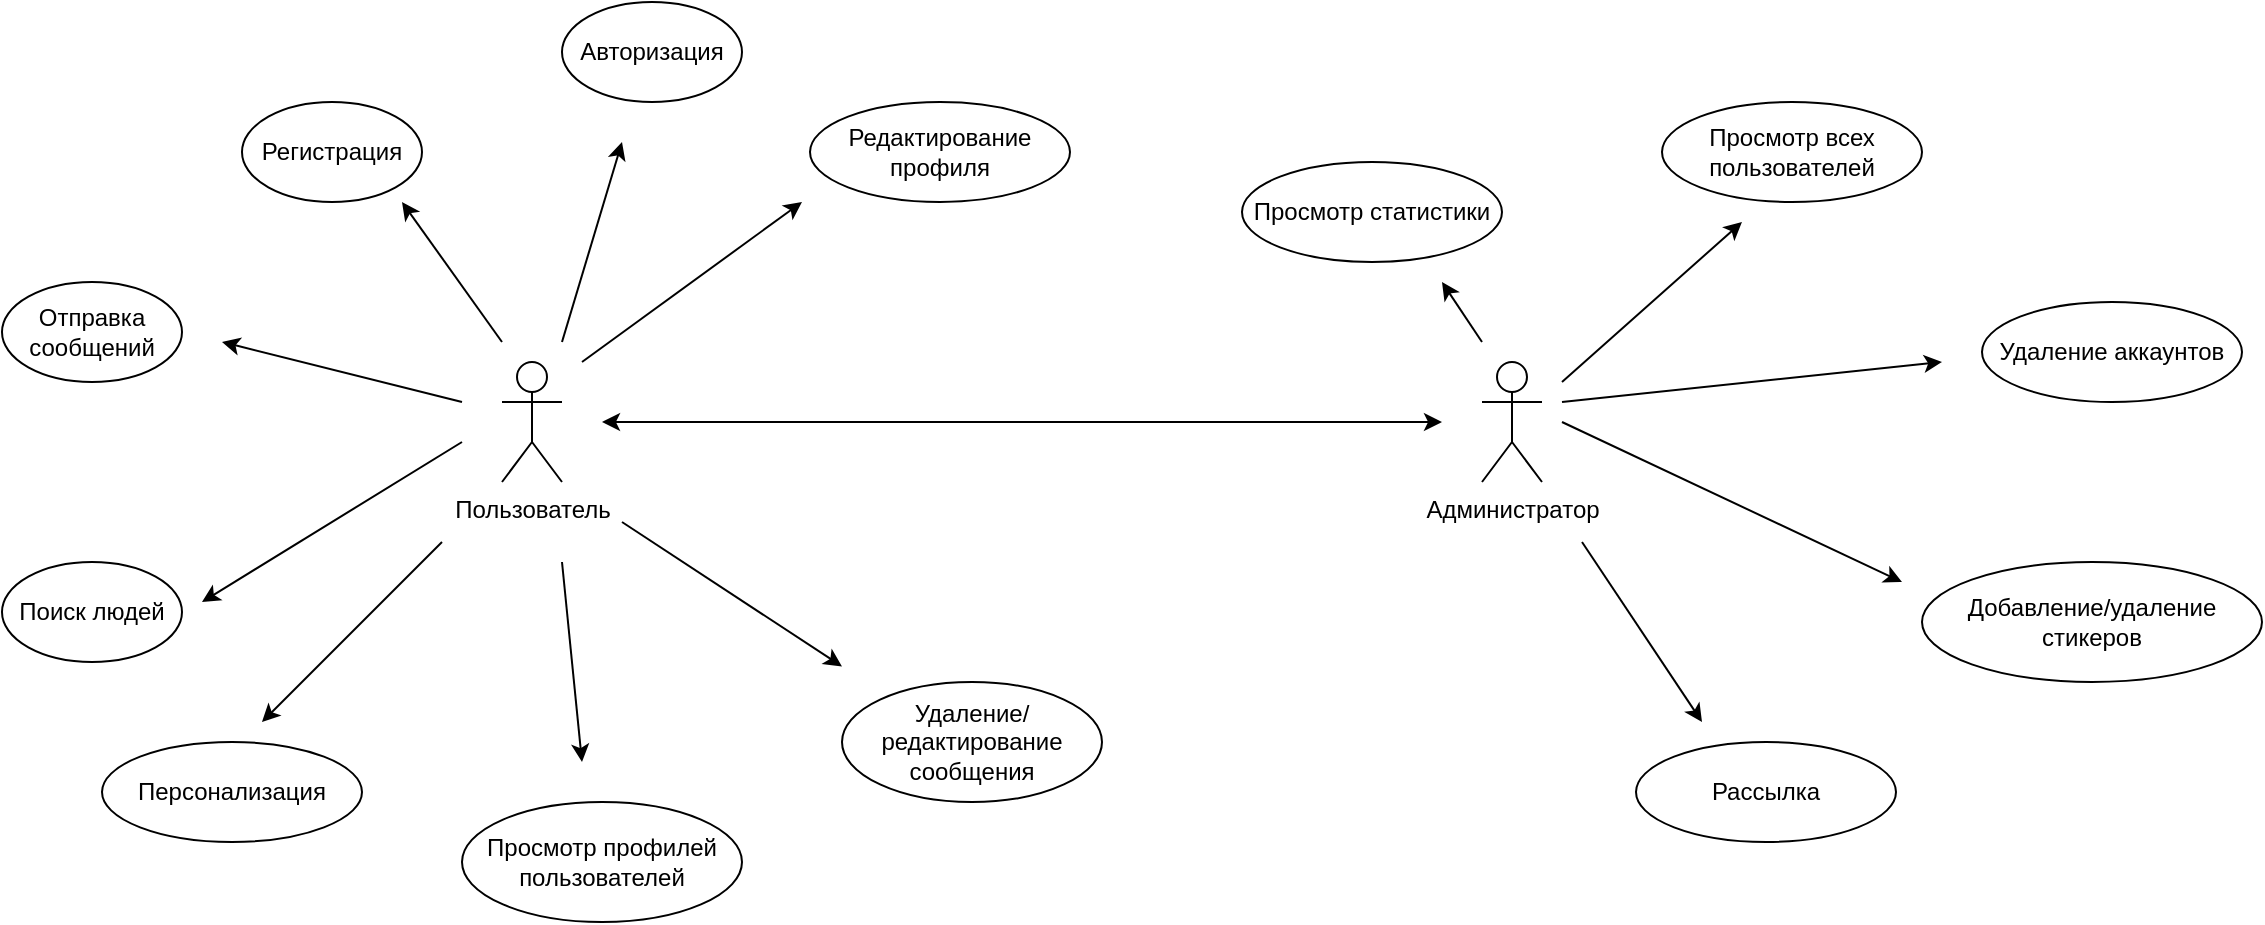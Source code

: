 <mxfile version="21.1.8" type="device">
  <diagram name="Страница 1" id="ObB2hzVL6vscV9VKVtI0">
    <mxGraphModel dx="2910" dy="1346" grid="1" gridSize="10" guides="1" tooltips="1" connect="1" arrows="1" fold="1" page="1" pageScale="1" pageWidth="827" pageHeight="1169" math="0" shadow="0">
      <root>
        <mxCell id="0" />
        <mxCell id="1" parent="0" />
        <mxCell id="Q0IjBv164ugypCz1OV6f-1" value="Пользователь" style="shape=umlActor;verticalLabelPosition=bottom;verticalAlign=top;html=1;outlineConnect=0;" vertex="1" parent="1">
          <mxGeometry x="130" y="220" width="30" height="60" as="geometry" />
        </mxCell>
        <mxCell id="Q0IjBv164ugypCz1OV6f-2" value="Администратор" style="shape=umlActor;verticalLabelPosition=bottom;verticalAlign=top;html=1;outlineConnect=0;" vertex="1" parent="1">
          <mxGeometry x="620" y="220" width="30" height="60" as="geometry" />
        </mxCell>
        <mxCell id="Q0IjBv164ugypCz1OV6f-3" value="Регистрация" style="ellipse;whiteSpace=wrap;html=1;" vertex="1" parent="1">
          <mxGeometry y="90" width="90" height="50" as="geometry" />
        </mxCell>
        <mxCell id="Q0IjBv164ugypCz1OV6f-4" value="Авторизация" style="ellipse;whiteSpace=wrap;html=1;" vertex="1" parent="1">
          <mxGeometry x="160" y="40" width="90" height="50" as="geometry" />
        </mxCell>
        <mxCell id="Q0IjBv164ugypCz1OV6f-5" value="Редактирование профиля" style="ellipse;whiteSpace=wrap;html=1;" vertex="1" parent="1">
          <mxGeometry x="284" y="90" width="130" height="50" as="geometry" />
        </mxCell>
        <mxCell id="Q0IjBv164ugypCz1OV6f-6" value="Отправка сообщений" style="ellipse;whiteSpace=wrap;html=1;" vertex="1" parent="1">
          <mxGeometry x="-120" y="180" width="90" height="50" as="geometry" />
        </mxCell>
        <mxCell id="Q0IjBv164ugypCz1OV6f-7" value="Поиск людей" style="ellipse;whiteSpace=wrap;html=1;" vertex="1" parent="1">
          <mxGeometry x="-120" y="320" width="90" height="50" as="geometry" />
        </mxCell>
        <mxCell id="Q0IjBv164ugypCz1OV6f-9" value="Персонализация" style="ellipse;whiteSpace=wrap;html=1;" vertex="1" parent="1">
          <mxGeometry x="-70" y="410" width="130" height="50" as="geometry" />
        </mxCell>
        <mxCell id="Q0IjBv164ugypCz1OV6f-10" value="Просмотр профилей пользователей" style="ellipse;whiteSpace=wrap;html=1;" vertex="1" parent="1">
          <mxGeometry x="110" y="440" width="140" height="60" as="geometry" />
        </mxCell>
        <mxCell id="Q0IjBv164ugypCz1OV6f-11" value="Удаление/редактирование сообщения" style="ellipse;whiteSpace=wrap;html=1;" vertex="1" parent="1">
          <mxGeometry x="300" y="380" width="130" height="60" as="geometry" />
        </mxCell>
        <mxCell id="Q0IjBv164ugypCz1OV6f-12" value="" style="endArrow=classic;html=1;rounded=0;" edge="1" parent="1">
          <mxGeometry width="50" height="50" relative="1" as="geometry">
            <mxPoint x="160" y="210" as="sourcePoint" />
            <mxPoint x="190" y="110" as="targetPoint" />
          </mxGeometry>
        </mxCell>
        <mxCell id="Q0IjBv164ugypCz1OV6f-13" value="" style="endArrow=classic;html=1;rounded=0;" edge="1" parent="1">
          <mxGeometry width="50" height="50" relative="1" as="geometry">
            <mxPoint x="170" y="220" as="sourcePoint" />
            <mxPoint x="280" y="140" as="targetPoint" />
          </mxGeometry>
        </mxCell>
        <mxCell id="Q0IjBv164ugypCz1OV6f-14" value="" style="endArrow=classic;html=1;rounded=0;" edge="1" parent="1">
          <mxGeometry width="50" height="50" relative="1" as="geometry">
            <mxPoint x="190" y="300" as="sourcePoint" />
            <mxPoint x="300" y="372.222" as="targetPoint" />
          </mxGeometry>
        </mxCell>
        <mxCell id="Q0IjBv164ugypCz1OV6f-15" value="" style="endArrow=classic;html=1;rounded=0;" edge="1" parent="1">
          <mxGeometry width="50" height="50" relative="1" as="geometry">
            <mxPoint x="160" y="320" as="sourcePoint" />
            <mxPoint x="170" y="420" as="targetPoint" />
          </mxGeometry>
        </mxCell>
        <mxCell id="Q0IjBv164ugypCz1OV6f-16" value="" style="endArrow=classic;html=1;rounded=0;" edge="1" parent="1">
          <mxGeometry width="50" height="50" relative="1" as="geometry">
            <mxPoint x="100" y="310" as="sourcePoint" />
            <mxPoint x="10" y="400" as="targetPoint" />
          </mxGeometry>
        </mxCell>
        <mxCell id="Q0IjBv164ugypCz1OV6f-17" value="" style="endArrow=classic;html=1;rounded=0;" edge="1" parent="1">
          <mxGeometry width="50" height="50" relative="1" as="geometry">
            <mxPoint x="110" y="260" as="sourcePoint" />
            <mxPoint x="-20" y="340" as="targetPoint" />
          </mxGeometry>
        </mxCell>
        <mxCell id="Q0IjBv164ugypCz1OV6f-18" value="" style="endArrow=classic;html=1;rounded=0;" edge="1" parent="1">
          <mxGeometry width="50" height="50" relative="1" as="geometry">
            <mxPoint x="110" y="240" as="sourcePoint" />
            <mxPoint x="-10" y="210" as="targetPoint" />
          </mxGeometry>
        </mxCell>
        <mxCell id="Q0IjBv164ugypCz1OV6f-19" value="" style="endArrow=classic;html=1;rounded=0;" edge="1" parent="1">
          <mxGeometry width="50" height="50" relative="1" as="geometry">
            <mxPoint x="130" y="210" as="sourcePoint" />
            <mxPoint x="80" y="140" as="targetPoint" />
          </mxGeometry>
        </mxCell>
        <mxCell id="Q0IjBv164ugypCz1OV6f-20" value="" style="endArrow=classic;html=1;rounded=0;startArrow=classic;startFill=1;" edge="1" parent="1">
          <mxGeometry width="50" height="50" relative="1" as="geometry">
            <mxPoint x="600" y="250" as="sourcePoint" />
            <mxPoint x="180" y="250" as="targetPoint" />
          </mxGeometry>
        </mxCell>
        <mxCell id="Q0IjBv164ugypCz1OV6f-21" value="Просмотр статистики" style="ellipse;whiteSpace=wrap;html=1;" vertex="1" parent="1">
          <mxGeometry x="500" y="120" width="130" height="50" as="geometry" />
        </mxCell>
        <mxCell id="Q0IjBv164ugypCz1OV6f-22" value="Просмотр всех пользователей" style="ellipse;whiteSpace=wrap;html=1;" vertex="1" parent="1">
          <mxGeometry x="710" y="90" width="130" height="50" as="geometry" />
        </mxCell>
        <mxCell id="Q0IjBv164ugypCz1OV6f-23" value="Удаление аккаунтов" style="ellipse;whiteSpace=wrap;html=1;" vertex="1" parent="1">
          <mxGeometry x="870" y="190" width="130" height="50" as="geometry" />
        </mxCell>
        <mxCell id="Q0IjBv164ugypCz1OV6f-24" value="Добавление/удаление стикеров" style="ellipse;whiteSpace=wrap;html=1;" vertex="1" parent="1">
          <mxGeometry x="840" y="320" width="170" height="60" as="geometry" />
        </mxCell>
        <mxCell id="Q0IjBv164ugypCz1OV6f-25" value="Рассылка" style="ellipse;whiteSpace=wrap;html=1;" vertex="1" parent="1">
          <mxGeometry x="697" y="410" width="130" height="50" as="geometry" />
        </mxCell>
        <mxCell id="Q0IjBv164ugypCz1OV6f-26" value="" style="endArrow=classic;html=1;rounded=0;" edge="1" parent="1">
          <mxGeometry width="50" height="50" relative="1" as="geometry">
            <mxPoint x="620" y="210" as="sourcePoint" />
            <mxPoint x="600" y="180" as="targetPoint" />
          </mxGeometry>
        </mxCell>
        <mxCell id="Q0IjBv164ugypCz1OV6f-27" value="" style="endArrow=classic;html=1;rounded=0;" edge="1" parent="1">
          <mxGeometry width="50" height="50" relative="1" as="geometry">
            <mxPoint x="660" y="230" as="sourcePoint" />
            <mxPoint x="750" y="150" as="targetPoint" />
          </mxGeometry>
        </mxCell>
        <mxCell id="Q0IjBv164ugypCz1OV6f-28" value="" style="endArrow=classic;html=1;rounded=0;" edge="1" parent="1">
          <mxGeometry width="50" height="50" relative="1" as="geometry">
            <mxPoint x="660" y="240" as="sourcePoint" />
            <mxPoint x="850" y="220" as="targetPoint" />
          </mxGeometry>
        </mxCell>
        <mxCell id="Q0IjBv164ugypCz1OV6f-29" value="" style="endArrow=classic;html=1;rounded=0;" edge="1" parent="1">
          <mxGeometry width="50" height="50" relative="1" as="geometry">
            <mxPoint x="660" y="250" as="sourcePoint" />
            <mxPoint x="830" y="330" as="targetPoint" />
          </mxGeometry>
        </mxCell>
        <mxCell id="Q0IjBv164ugypCz1OV6f-30" value="" style="endArrow=classic;html=1;rounded=0;" edge="1" parent="1">
          <mxGeometry width="50" height="50" relative="1" as="geometry">
            <mxPoint x="670" y="310" as="sourcePoint" />
            <mxPoint x="730" y="400" as="targetPoint" />
          </mxGeometry>
        </mxCell>
      </root>
    </mxGraphModel>
  </diagram>
</mxfile>
